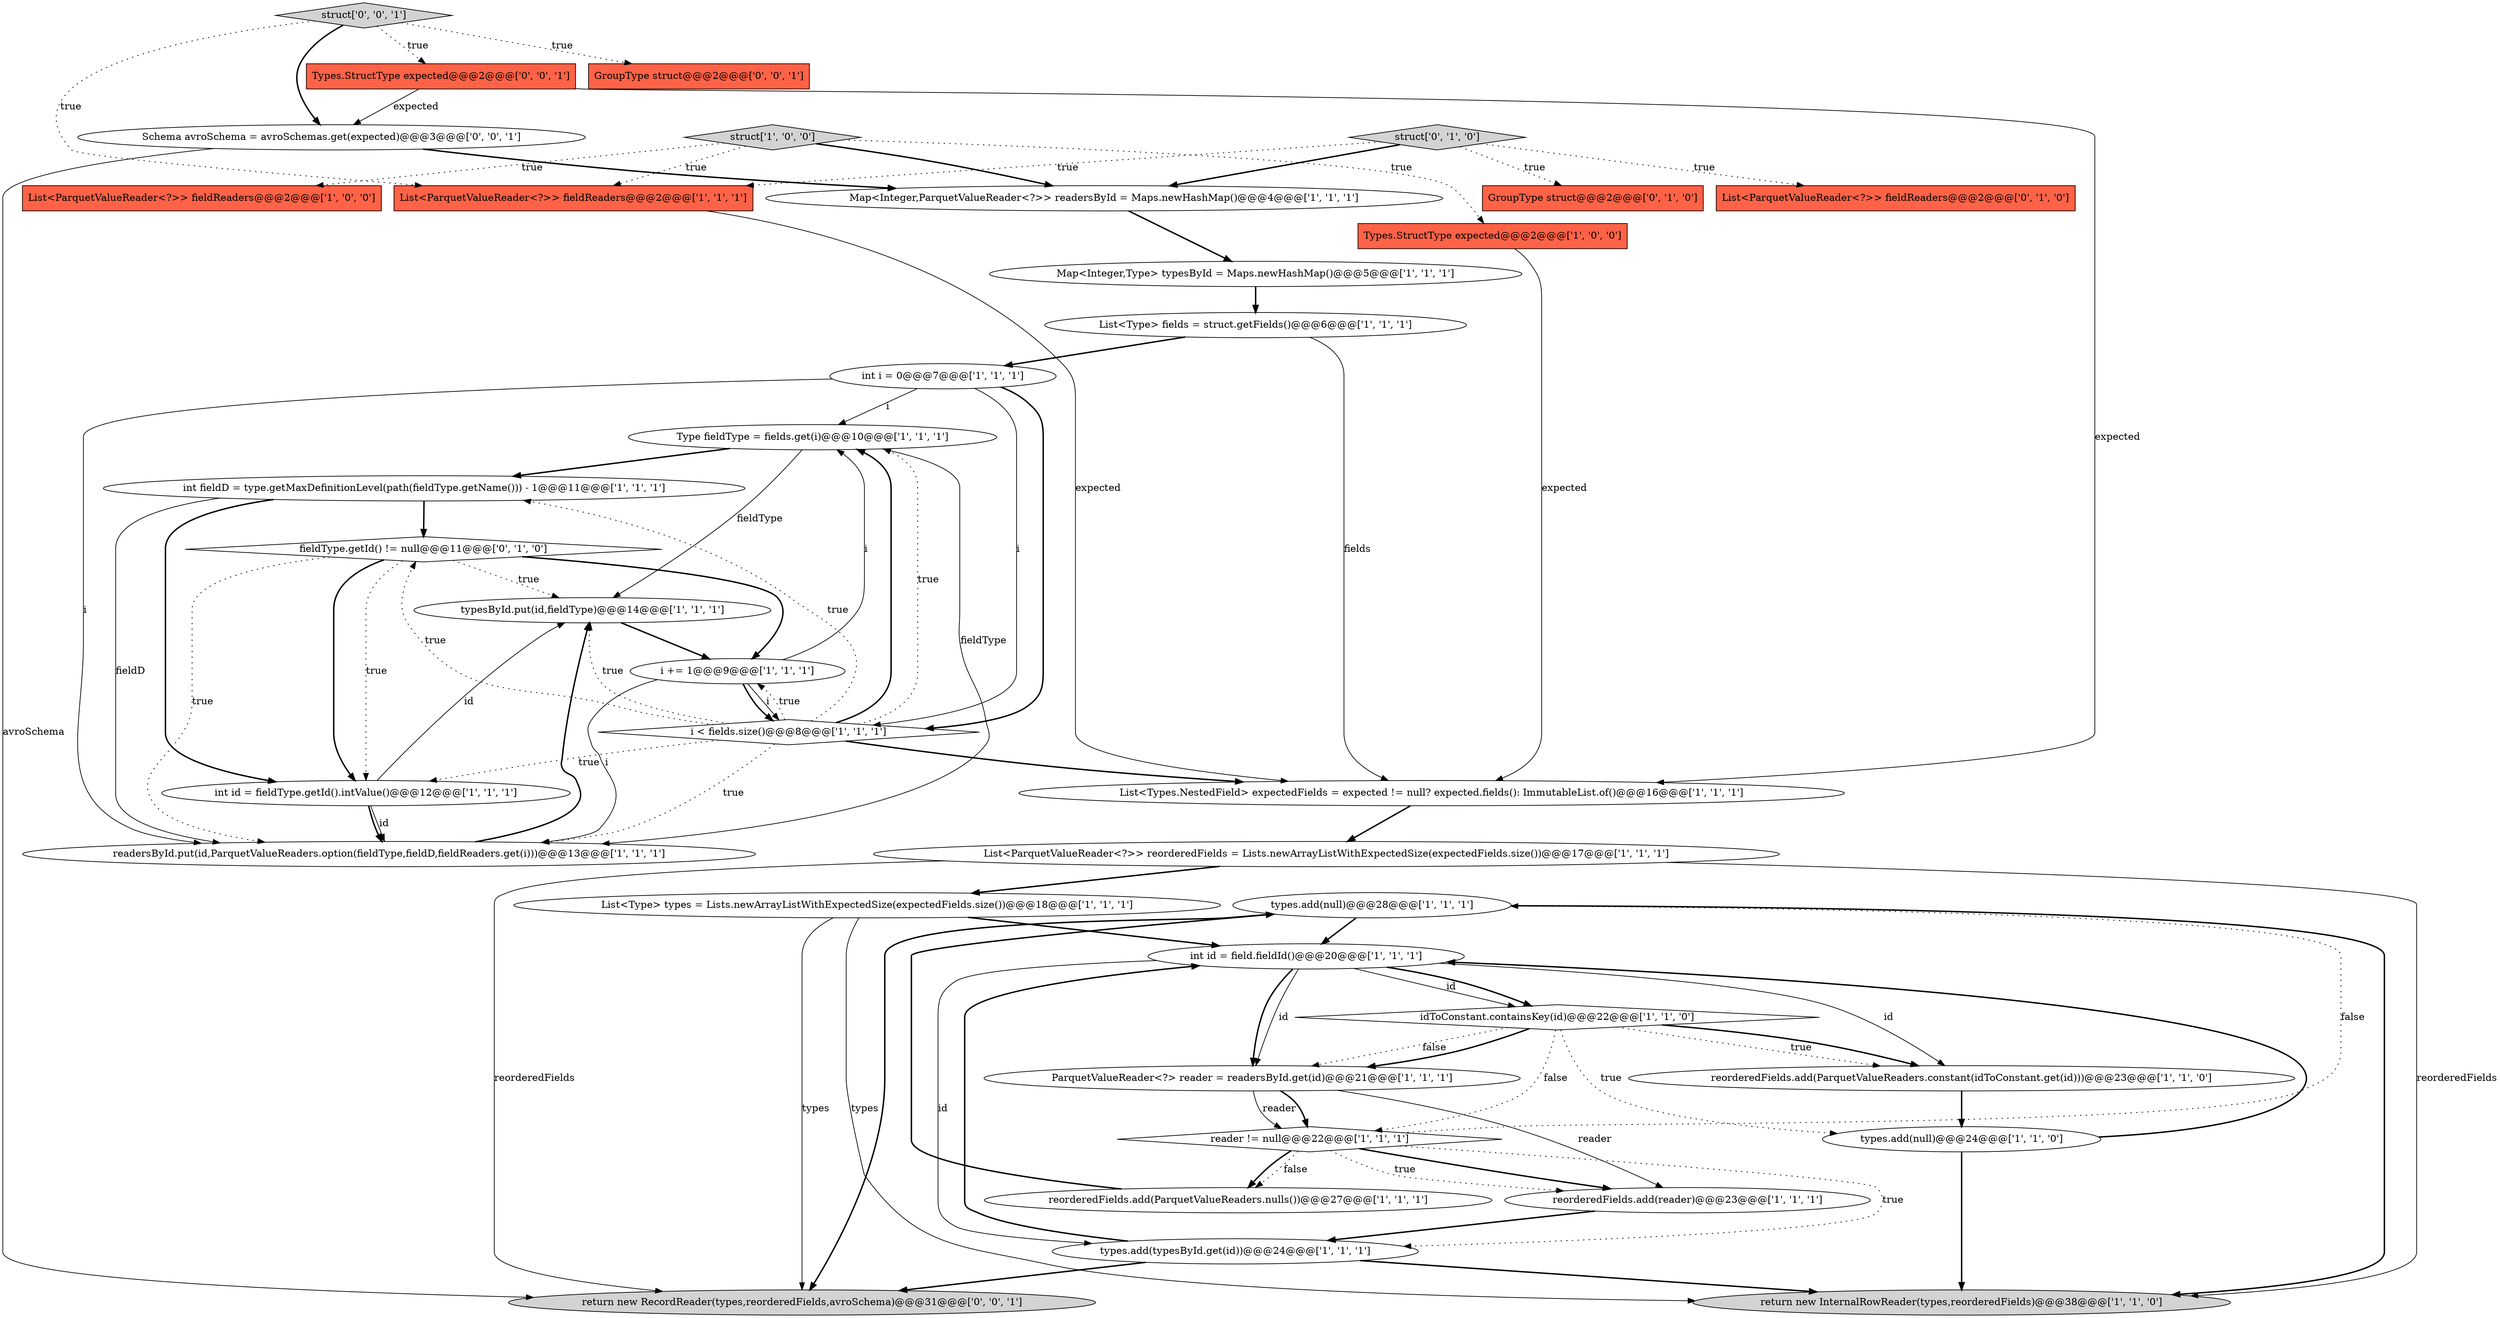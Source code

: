 digraph {
2 [style = filled, label = "types.add(null)@@@28@@@['1', '1', '1']", fillcolor = white, shape = ellipse image = "AAA0AAABBB1BBB"];
23 [style = filled, label = "int fieldD = type.getMaxDefinitionLevel(path(fieldType.getName())) - 1@@@11@@@['1', '1', '1']", fillcolor = white, shape = ellipse image = "AAA0AAABBB1BBB"];
15 [style = filled, label = "idToConstant.containsKey(id)@@@22@@@['1', '1', '0']", fillcolor = white, shape = diamond image = "AAA0AAABBB1BBB"];
27 [style = filled, label = "Map<Integer,ParquetValueReader<?>> readersById = Maps.newHashMap()@@@4@@@['1', '1', '1']", fillcolor = white, shape = ellipse image = "AAA0AAABBB1BBB"];
24 [style = filled, label = "int i = 0@@@7@@@['1', '1', '1']", fillcolor = white, shape = ellipse image = "AAA0AAABBB1BBB"];
10 [style = filled, label = "Map<Integer,Type> typesById = Maps.newHashMap()@@@5@@@['1', '1', '1']", fillcolor = white, shape = ellipse image = "AAA0AAABBB1BBB"];
3 [style = filled, label = "List<Type> fields = struct.getFields()@@@6@@@['1', '1', '1']", fillcolor = white, shape = ellipse image = "AAA0AAABBB1BBB"];
37 [style = filled, label = "GroupType struct@@@2@@@['0', '0', '1']", fillcolor = tomato, shape = box image = "AAA0AAABBB3BBB"];
9 [style = filled, label = "typesById.put(id,fieldType)@@@14@@@['1', '1', '1']", fillcolor = white, shape = ellipse image = "AAA0AAABBB1BBB"];
22 [style = filled, label = "List<ParquetValueReader<?>> fieldReaders@@@2@@@['1', '1', '1']", fillcolor = tomato, shape = box image = "AAA0AAABBB1BBB"];
19 [style = filled, label = "int id = field.fieldId()@@@20@@@['1', '1', '1']", fillcolor = white, shape = ellipse image = "AAA0AAABBB1BBB"];
11 [style = filled, label = "List<Type> types = Lists.newArrayListWithExpectedSize(expectedFields.size())@@@18@@@['1', '1', '1']", fillcolor = white, shape = ellipse image = "AAA0AAABBB1BBB"];
31 [style = filled, label = "GroupType struct@@@2@@@['0', '1', '0']", fillcolor = tomato, shape = box image = "AAA0AAABBB2BBB"];
29 [style = filled, label = "struct['0', '1', '0']", fillcolor = lightgray, shape = diamond image = "AAA0AAABBB2BBB"];
17 [style = filled, label = "ParquetValueReader<?> reader = readersById.get(id)@@@21@@@['1', '1', '1']", fillcolor = white, shape = ellipse image = "AAA0AAABBB1BBB"];
6 [style = filled, label = "reorderedFields.add(reader)@@@23@@@['1', '1', '1']", fillcolor = white, shape = ellipse image = "AAA0AAABBB1BBB"];
13 [style = filled, label = "Types.StructType expected@@@2@@@['1', '0', '0']", fillcolor = tomato, shape = box image = "AAA0AAABBB1BBB"];
5 [style = filled, label = "List<ParquetValueReader<?>> reorderedFields = Lists.newArrayListWithExpectedSize(expectedFields.size())@@@17@@@['1', '1', '1']", fillcolor = white, shape = ellipse image = "AAA0AAABBB1BBB"];
1 [style = filled, label = "types.add(typesById.get(id))@@@24@@@['1', '1', '1']", fillcolor = white, shape = ellipse image = "AAA0AAABBB1BBB"];
36 [style = filled, label = "Types.StructType expected@@@2@@@['0', '0', '1']", fillcolor = tomato, shape = box image = "AAA0AAABBB3BBB"];
7 [style = filled, label = "Type fieldType = fields.get(i)@@@10@@@['1', '1', '1']", fillcolor = white, shape = ellipse image = "AAA0AAABBB1BBB"];
8 [style = filled, label = "reader != null@@@22@@@['1', '1', '1']", fillcolor = white, shape = diamond image = "AAA0AAABBB1BBB"];
30 [style = filled, label = "fieldType.getId() != null@@@11@@@['0', '1', '0']", fillcolor = white, shape = diamond image = "AAA1AAABBB2BBB"];
12 [style = filled, label = "struct['1', '0', '0']", fillcolor = lightgray, shape = diamond image = "AAA0AAABBB1BBB"];
16 [style = filled, label = "reorderedFields.add(ParquetValueReaders.nulls())@@@27@@@['1', '1', '1']", fillcolor = white, shape = ellipse image = "AAA0AAABBB1BBB"];
33 [style = filled, label = "Schema avroSchema = avroSchemas.get(expected)@@@3@@@['0', '0', '1']", fillcolor = white, shape = ellipse image = "AAA0AAABBB3BBB"];
25 [style = filled, label = "i < fields.size()@@@8@@@['1', '1', '1']", fillcolor = white, shape = diamond image = "AAA0AAABBB1BBB"];
0 [style = filled, label = "int id = fieldType.getId().intValue()@@@12@@@['1', '1', '1']", fillcolor = white, shape = ellipse image = "AAA0AAABBB1BBB"];
26 [style = filled, label = "List<Types.NestedField> expectedFields = expected != null? expected.fields(): ImmutableList.of()@@@16@@@['1', '1', '1']", fillcolor = white, shape = ellipse image = "AAA0AAABBB1BBB"];
14 [style = filled, label = "readersById.put(id,ParquetValueReaders.option(fieldType,fieldD,fieldReaders.get(i)))@@@13@@@['1', '1', '1']", fillcolor = white, shape = ellipse image = "AAA0AAABBB1BBB"];
34 [style = filled, label = "struct['0', '0', '1']", fillcolor = lightgray, shape = diamond image = "AAA0AAABBB3BBB"];
35 [style = filled, label = "return new RecordReader(types,reorderedFields,avroSchema)@@@31@@@['0', '0', '1']", fillcolor = lightgray, shape = ellipse image = "AAA0AAABBB3BBB"];
21 [style = filled, label = "types.add(null)@@@24@@@['1', '1', '0']", fillcolor = white, shape = ellipse image = "AAA0AAABBB1BBB"];
4 [style = filled, label = "i += 1@@@9@@@['1', '1', '1']", fillcolor = white, shape = ellipse image = "AAA0AAABBB1BBB"];
28 [style = filled, label = "return new InternalRowReader(types,reorderedFields)@@@38@@@['1', '1', '0']", fillcolor = lightgray, shape = ellipse image = "AAA0AAABBB1BBB"];
18 [style = filled, label = "List<ParquetValueReader<?>> fieldReaders@@@2@@@['1', '0', '0']", fillcolor = tomato, shape = box image = "AAA0AAABBB1BBB"];
32 [style = filled, label = "List<ParquetValueReader<?>> fieldReaders@@@2@@@['0', '1', '0']", fillcolor = tomato, shape = box image = "AAA0AAABBB2BBB"];
20 [style = filled, label = "reorderedFields.add(ParquetValueReaders.constant(idToConstant.get(id)))@@@23@@@['1', '1', '0']", fillcolor = white, shape = ellipse image = "AAA0AAABBB1BBB"];
23->30 [style = bold, label=""];
25->30 [style = dotted, label="true"];
7->23 [style = bold, label=""];
3->24 [style = bold, label=""];
12->27 [style = bold, label=""];
25->9 [style = dotted, label="true"];
29->32 [style = dotted, label="true"];
24->7 [style = solid, label="i"];
5->28 [style = solid, label="reorderedFields"];
15->8 [style = dotted, label="false"];
25->26 [style = bold, label=""];
17->8 [style = solid, label="reader"];
30->14 [style = dotted, label="true"];
4->7 [style = solid, label="i"];
4->25 [style = solid, label="i"];
10->3 [style = bold, label=""];
25->0 [style = dotted, label="true"];
15->20 [style = dotted, label="true"];
19->20 [style = solid, label="id"];
30->4 [style = bold, label=""];
29->31 [style = dotted, label="true"];
24->14 [style = solid, label="i"];
17->8 [style = bold, label=""];
4->14 [style = solid, label="i"];
5->35 [style = solid, label="reorderedFields"];
8->16 [style = bold, label=""];
33->27 [style = bold, label=""];
7->9 [style = solid, label="fieldType"];
36->33 [style = solid, label="expected"];
2->28 [style = bold, label=""];
15->17 [style = dotted, label="false"];
16->2 [style = bold, label=""];
25->14 [style = dotted, label="true"];
3->26 [style = solid, label="fields"];
8->16 [style = dotted, label="false"];
15->20 [style = bold, label=""];
24->25 [style = bold, label=""];
0->14 [style = bold, label=""];
15->17 [style = bold, label=""];
15->21 [style = dotted, label="true"];
23->14 [style = solid, label="fieldD"];
36->26 [style = solid, label="expected"];
25->4 [style = dotted, label="true"];
19->1 [style = solid, label="id"];
7->14 [style = solid, label="fieldType"];
29->27 [style = bold, label=""];
9->4 [style = bold, label=""];
22->26 [style = solid, label="expected"];
4->25 [style = bold, label=""];
1->28 [style = bold, label=""];
8->6 [style = dotted, label="true"];
34->33 [style = bold, label=""];
14->9 [style = bold, label=""];
8->6 [style = bold, label=""];
23->0 [style = bold, label=""];
19->17 [style = solid, label="id"];
2->19 [style = bold, label=""];
21->19 [style = bold, label=""];
11->19 [style = bold, label=""];
19->17 [style = bold, label=""];
30->0 [style = bold, label=""];
30->0 [style = dotted, label="true"];
30->9 [style = dotted, label="true"];
0->9 [style = solid, label="id"];
8->1 [style = dotted, label="true"];
6->1 [style = bold, label=""];
24->25 [style = solid, label="i"];
34->22 [style = dotted, label="true"];
34->36 [style = dotted, label="true"];
19->15 [style = solid, label="id"];
12->18 [style = dotted, label="true"];
25->7 [style = bold, label=""];
12->13 [style = dotted, label="true"];
19->15 [style = bold, label=""];
33->35 [style = solid, label="avroSchema"];
13->26 [style = solid, label="expected"];
8->2 [style = dotted, label="false"];
20->21 [style = bold, label=""];
12->22 [style = dotted, label="true"];
26->5 [style = bold, label=""];
5->11 [style = bold, label=""];
1->35 [style = bold, label=""];
27->10 [style = bold, label=""];
0->14 [style = solid, label="id"];
1->19 [style = bold, label=""];
25->7 [style = dotted, label="true"];
34->37 [style = dotted, label="true"];
29->22 [style = dotted, label="true"];
11->35 [style = solid, label="types"];
11->28 [style = solid, label="types"];
17->6 [style = solid, label="reader"];
2->35 [style = bold, label=""];
25->23 [style = dotted, label="true"];
21->28 [style = bold, label=""];
}
